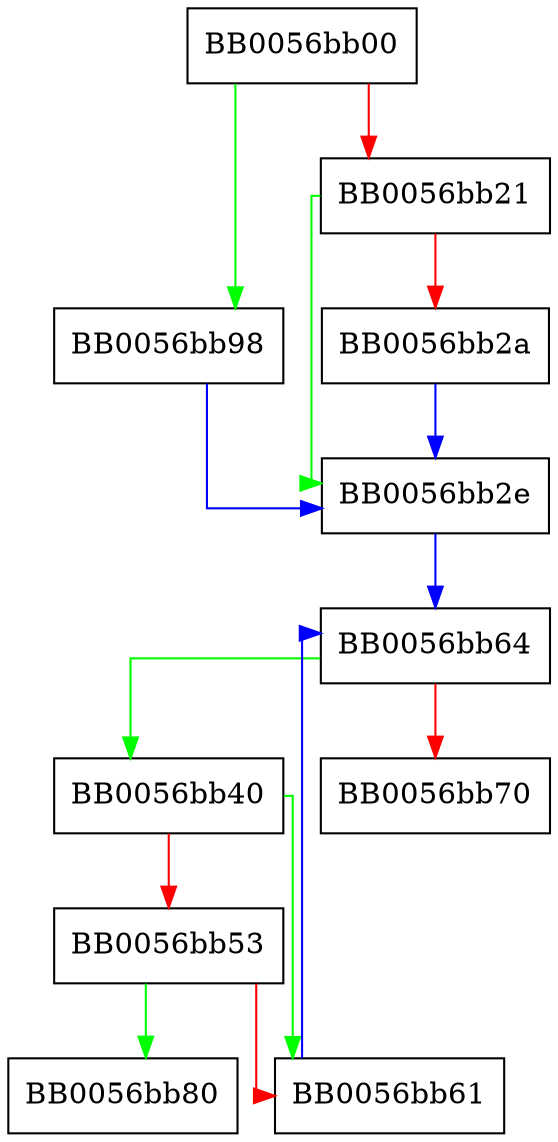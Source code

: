 digraph CMS_get0_signers {
  node [shape="box"];
  graph [splines=ortho];
  BB0056bb00 -> BB0056bb98 [color="green"];
  BB0056bb00 -> BB0056bb21 [color="red"];
  BB0056bb21 -> BB0056bb2e [color="green"];
  BB0056bb21 -> BB0056bb2a [color="red"];
  BB0056bb2a -> BB0056bb2e [color="blue"];
  BB0056bb2e -> BB0056bb64 [color="blue"];
  BB0056bb40 -> BB0056bb61 [color="green"];
  BB0056bb40 -> BB0056bb53 [color="red"];
  BB0056bb53 -> BB0056bb80 [color="green"];
  BB0056bb53 -> BB0056bb61 [color="red"];
  BB0056bb61 -> BB0056bb64 [color="blue"];
  BB0056bb64 -> BB0056bb40 [color="green"];
  BB0056bb64 -> BB0056bb70 [color="red"];
  BB0056bb98 -> BB0056bb2e [color="blue"];
}